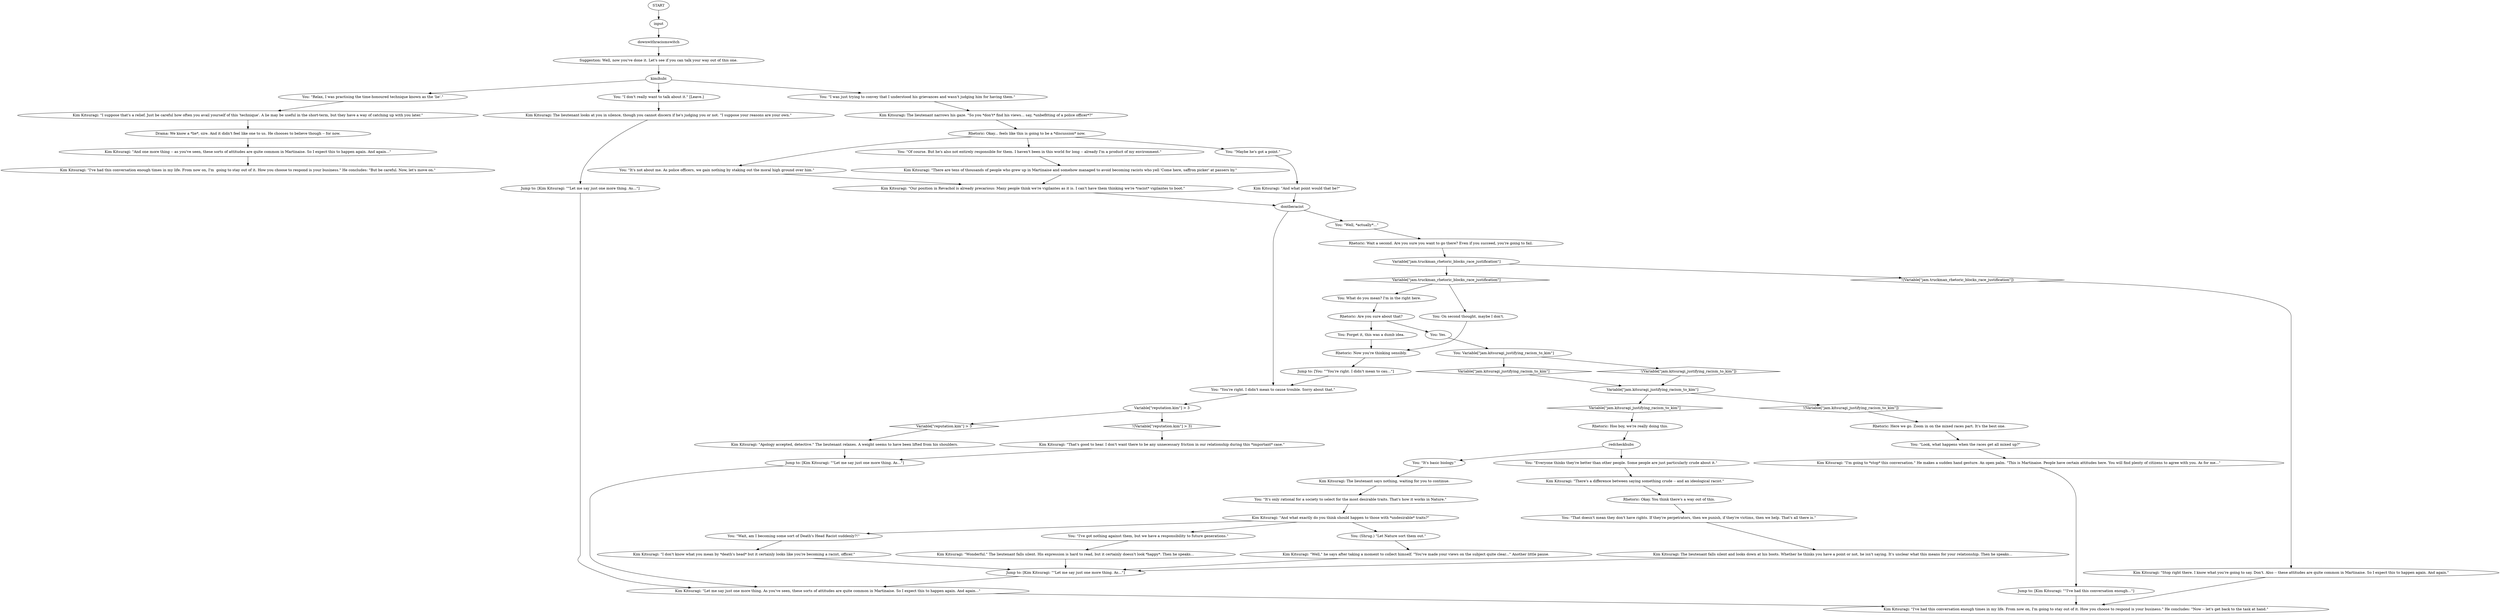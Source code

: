 # KIM SWITCH / RACIST KITSURAGI
# Dialogue about if you are down the racism. Triggers some distance after leaving the lorry driver (it's hooked up to the Kim switchboard).
# ==================================================
digraph G {
	  0 [label="START"];
	  1 [label="input"];
	  2 [label="Kim Kitsuragi: \"And one more thing -- as you've seen, these sorts of attitudes are quite common in Martinaise. So I expect this to happen again. And again...\""];
	  3 [label="You: \"Relax, I was practising the time-honoured technique known as the 'lie'.\""];
	  4 [label="Kim Kitsuragi: The lieutenant falls silent and looks down at his boots. Whether he thinks you have a point or not, he isn't saying. It's unclear what this means for your relationship. Then he speaks..."];
	  5 [label="You: \"It's not about me. As police officers, we gain nothing by staking out the moral high ground over him.\""];
	  6 [label="Kim Kitsuragi: \"Wonderful.\" The lieutenant falls silent. His expression is hard to read, but it certainly doesn't look *happy*. Then he speaks..."];
	  7 [label="You: \"Wait, am I becoming some sort of Death's Head Racist suddenly?!\""];
	  8 [label="You: \"I've got nothing against them, but we have a responsibility to future generations.\""];
	  9 [label="Kim Kitsuragi: \"And what exactly do you think should happen to those with *undesirable* traits?\""];
	  10 [label="Rhetoric: Wait a second. Are you sure you want to go there? Even if you succeed, you're going to fail."];
	  11 [label="Kim Kitsuragi: \"I've had this conversation enough times in my life. From now on, I'm going to stay out of it. How you choose to respond is your business.\" He concludes: \"Now -- let's get back to the task at hand.\""];
	  12 [label="Rhetoric: Hoo boy, we're really doing this."];
	  13 [label="You: \"Of course. But he's also not entirely responsible for them. I haven't been in this world for long -- already I'm a product of my environment.\""];
	  14 [label="Kim Kitsuragi: \"Apology accepted, detective.\" The lieutenant relaxes. A weight seems to have been lifted from his shoulders."];
	  15 [label="Variable[\"jam.truckman_rhetoric_blocks_race_justification\"]"];
	  16 [label="Variable[\"jam.truckman_rhetoric_blocks_race_justification\"]", shape=diamond];
	  17 [label="!(Variable[\"jam.truckman_rhetoric_blocks_race_justification\"])", shape=diamond];
	  18 [label="Kim Kitsuragi: \"I'm going to *stop* this conversation.\" He makes a sudden hand gesture. An open palm. \"This is Martinaise. People have certain attitudes here. You will find plenty of citizens to agree with you. As for me...\""];
	  19 [label="Kim Kitsuragi: \"That's good to hear. I don't want there to be any unnecessary friction in our relationship during this *important* case.\""];
	  20 [label="You: \"That doesn't mean they don't have rights. If they're perpetrators, then we punish, if they're victims, then we help. That's all there is.\""];
	  21 [label="Kim Kitsuragi: \"I don't know what you mean by *death's head* but it certainly looks like you're becoming a racist, officer.\""];
	  22 [label="You: (Shrug.) \"Let Nature sort them out.\""];
	  23 [label="Kim Kitsuragi: \"And what point would that be?\""];
	  24 [label="Rhetoric: Okay... feels like this is going to be a *discussion* now."];
	  25 [label="Jump to: [Kim Kitsuragi: \"\"Let me say just one more thing. As...\"]"];
	  26 [label="Rhetoric: Okay. You think there's a way out of this."];
	  27 [label="You: \"I don't really want to talk about it.\" [Leave.]"];
	  28 [label="Kim Kitsuragi: \"Our position in Revachol is already precarious: Many people think we're vigilantes as it is. I can't have them thinking we're *racist* vigilantes to boot.\""];
	  29 [label="You: Forget it, this was a dumb idea."];
	  30 [label="Kim Kitsuragi: \"Well,\" he says after taking a moment to collect himself. \"You've made your views on the subject quite clear...\" Another little pause."];
	  31 [label="You: \"I was just trying to convey that I understood his grievances and wasn't judging him for having them.\""];
	  32 [label="You: Yes."];
	  33 [label="You: Variable[\"jam.kitsuragi_justifying_racism_to_kim\"]"];
	  34 [label="Variable[\"jam.kitsuragi_justifying_racism_to_kim\"]", shape=diamond];
	  35 [label="!(Variable[\"jam.kitsuragi_justifying_racism_to_kim\"])", shape=diamond];
	  36 [label="You: \"You're right. I didn't mean to cause trouble. Sorry about that.\""];
	  37 [label="You: \"Maybe he's got a point.\""];
	  38 [label="Jump to: [You: \"\"You're right. I didn't mean to cau...\"]"];
	  39 [label="Jump to: [Kim Kitsuragi: \"\"I've had this conversation enough...\"]"];
	  40 [label="downwithracismswitch"];
	  41 [label="Variable[\"reputation.kim\"] > 3"];
	  42 [label="Variable[\"reputation.kim\"] > 3", shape=diamond];
	  43 [label="!(Variable[\"reputation.kim\"] > 3)", shape=diamond];
	  44 [label="Kim Kitsuragi: \"Stop right there. I know what you're going to say. Don't. Also -- these attitudes are quite common in Martinaise. So I expect this to happen again. And again.\""];
	  46 [label="You: \"Look, what happens when the races get all mixed up?\""];
	  47 [label="Kim Kitsuragi: The lieutenant narrows his gaze. \"So you *don't* find his views... say, *unbefitting of a police officer*?\""];
	  48 [label="Kim Kitsuragi: The lieutenant looks at you in silence, though you cannot discern if he's judging you or not. \"I suppose your reasons are your own.\""];
	  49 [label="Kim Kitsuragi: \"There are tens of thousands of people who grew up in Martinaise and somehow managed to avoid becoming racists who yell 'Come here, saffron picker' at passers by.\""];
	  50 [label="Kim Kitsuragi: \"I suppose that's a relief. Just be careful how often you avail yourself of this 'technique'. A lie may be useful in the short-term, but they have a way of catching up with you later.\""];
	  51 [label="Jump to: [Kim Kitsuragi: \"\"Let me say just one more thing. As...\"]"];
	  52 [label="You: What do you mean? I'm in the right here."];
	  53 [label="Kim Kitsuragi: The lieutenant says nothing, waiting for you to continue."];
	  54 [label="Kim Kitsuragi: \"I've had this conversation enough times in my life. From now on, I'm  going to stay out of it. How you choose to respond is your business.\" He concludes: \"But be careful. Now, let's move on.\""];
	  55 [label="You: \"It's basic biology.\""];
	  56 [label="Rhetoric: Here we go. Zoom in on the mixed races part. It's the best one."];
	  57 [label="kimihubi"];
	  58 [label="dontberacist"];
	  59 [label="You: \"It's only rational for a society to select for the most desirable traits. That's how it works in Nature.\""];
	  60 [label="Kim Kitsuragi: \"Let me say just one more thing. As you've seen, these sorts of attitudes are quite common in Martinaise. So I expect this to happen again. And again...\""];
	  61 [label="Jump to: [Kim Kitsuragi: \"\"Let me say just one more thing. As...\"]"];
	  62 [label="Variable[\"jam.kitsuragi_justifying_racism_to_kim\"]"];
	  63 [label="Variable[\"jam.kitsuragi_justifying_racism_to_kim\"]", shape=diamond];
	  64 [label="!(Variable[\"jam.kitsuragi_justifying_racism_to_kim\"])", shape=diamond];
	  65 [label="redcheckhubs"];
	  66 [label="You: \"Well, *actually*...\""];
	  67 [label="You: On second thought, maybe I don't."];
	  68 [label="Kim Kitsuragi: \"There's a difference between saying something crude -- and an ideological racist.\""];
	  69 [label="Drama: We know a *lie*, sire. And it didn't feel like one to us. He chooses to believe though -- for now."];
	  70 [label="You: \"Everyone thinks they're better than other people. Some people are just particularly crude about it.\""];
	  71 [label="Suggestion: Well, now you've done it. Let's see if you can talk your way out of this one."];
	  72 [label="Rhetoric: Now you're thinking sensibly."];
	  73 [label="Rhetoric: Are you sure about that?"];
	  0 -> 1
	  1 -> 40
	  2 -> 54
	  3 -> 50
	  4 -> 25
	  5 -> 28
	  6 -> 25
	  7 -> 21
	  8 -> 6
	  9 -> 8
	  9 -> 22
	  9 -> 7
	  10 -> 15
	  12 -> 65
	  13 -> 49
	  14 -> 61
	  15 -> 16
	  15 -> 17
	  16 -> 67
	  16 -> 52
	  17 -> 44
	  18 -> 39
	  19 -> 61
	  20 -> 4
	  21 -> 25
	  22 -> 30
	  23 -> 58
	  24 -> 13
	  24 -> 37
	  24 -> 5
	  25 -> 60
	  26 -> 20
	  27 -> 48
	  28 -> 58
	  29 -> 72
	  30 -> 25
	  31 -> 47
	  32 -> 33
	  33 -> 34
	  33 -> 35
	  34 -> 62
	  35 -> 62
	  36 -> 41
	  37 -> 23
	  38 -> 36
	  39 -> 11
	  40 -> 71
	  41 -> 42
	  41 -> 43
	  42 -> 14
	  43 -> 19
	  44 -> 11
	  46 -> 18
	  47 -> 24
	  48 -> 51
	  49 -> 28
	  50 -> 69
	  51 -> 60
	  52 -> 73
	  53 -> 59
	  55 -> 53
	  56 -> 46
	  57 -> 27
	  57 -> 3
	  57 -> 31
	  58 -> 66
	  58 -> 36
	  59 -> 9
	  60 -> 11
	  61 -> 60
	  62 -> 64
	  62 -> 63
	  63 -> 12
	  64 -> 56
	  65 -> 70
	  65 -> 55
	  66 -> 10
	  67 -> 72
	  68 -> 26
	  69 -> 2
	  70 -> 68
	  71 -> 57
	  72 -> 38
	  73 -> 32
	  73 -> 29
}

